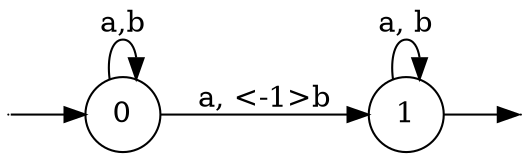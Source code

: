// Z-automaton D_1.
digraph
{
  vcsn_context = "lal_char(ab)_z"
  rankdir = LR
  node [shape = circle]
  {
    node [shape = point, width = 0]
    I0
    F1
  }
  { 0 1 }
  I0 -> 0
  0 -> 0 [label = "a,b"]
  0 -> 1 [label = "a, <-1>b"]
  1 -> F1
  1 -> 1 [label = "a, b"]
}
